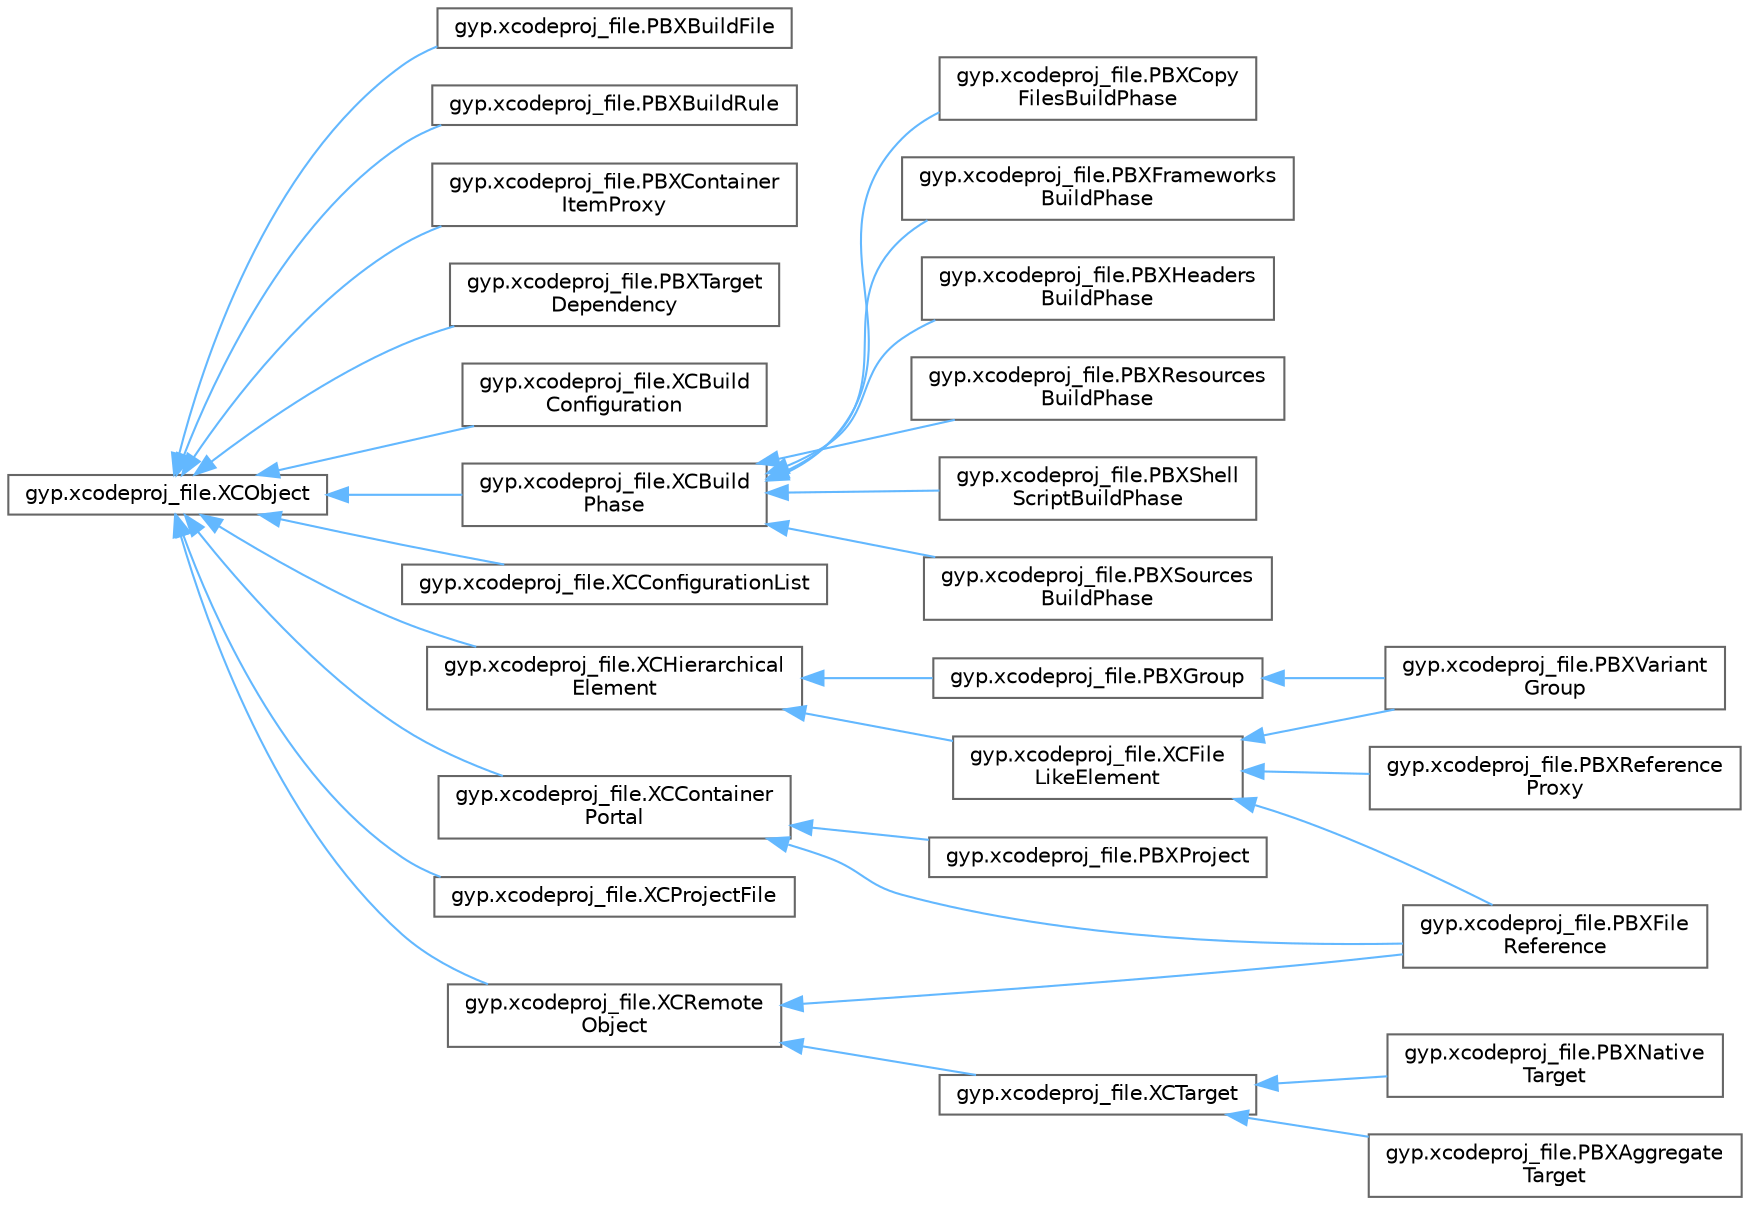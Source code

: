 digraph "Graphical Class Hierarchy"
{
 // LATEX_PDF_SIZE
  bgcolor="transparent";
  edge [fontname=Helvetica,fontsize=10,labelfontname=Helvetica,labelfontsize=10];
  node [fontname=Helvetica,fontsize=10,shape=box,height=0.2,width=0.4];
  rankdir="LR";
  Node0 [id="Node000000",label="gyp.xcodeproj_file.XCObject",height=0.2,width=0.4,color="grey40", fillcolor="white", style="filled",URL="$classgyp_1_1xcodeproj__file_1_1_x_c_object.html",tooltip=" "];
  Node0 -> Node1 [id="edge15_Node000000_Node000001",dir="back",color="steelblue1",style="solid",tooltip=" "];
  Node1 [id="Node000001",label="gyp.xcodeproj_file.PBXBuildFile",height=0.2,width=0.4,color="grey40", fillcolor="white", style="filled",URL="$classgyp_1_1xcodeproj__file_1_1_p_b_x_build_file.html",tooltip=" "];
  Node0 -> Node2 [id="edge16_Node000000_Node000002",dir="back",color="steelblue1",style="solid",tooltip=" "];
  Node2 [id="Node000002",label="gyp.xcodeproj_file.PBXBuildRule",height=0.2,width=0.4,color="grey40", fillcolor="white", style="filled",URL="$classgyp_1_1xcodeproj__file_1_1_p_b_x_build_rule.html",tooltip=" "];
  Node0 -> Node3 [id="edge17_Node000000_Node000003",dir="back",color="steelblue1",style="solid",tooltip=" "];
  Node3 [id="Node000003",label="gyp.xcodeproj_file.PBXContainer\lItemProxy",height=0.2,width=0.4,color="grey40", fillcolor="white", style="filled",URL="$classgyp_1_1xcodeproj__file_1_1_p_b_x_container_item_proxy.html",tooltip=" "];
  Node0 -> Node4 [id="edge18_Node000000_Node000004",dir="back",color="steelblue1",style="solid",tooltip=" "];
  Node4 [id="Node000004",label="gyp.xcodeproj_file.PBXTarget\lDependency",height=0.2,width=0.4,color="grey40", fillcolor="white", style="filled",URL="$classgyp_1_1xcodeproj__file_1_1_p_b_x_target_dependency.html",tooltip=" "];
  Node0 -> Node5 [id="edge19_Node000000_Node000005",dir="back",color="steelblue1",style="solid",tooltip=" "];
  Node5 [id="Node000005",label="gyp.xcodeproj_file.XCBuild\lConfiguration",height=0.2,width=0.4,color="grey40", fillcolor="white", style="filled",URL="$classgyp_1_1xcodeproj__file_1_1_x_c_build_configuration.html",tooltip=" "];
  Node0 -> Node6 [id="edge20_Node000000_Node000006",dir="back",color="steelblue1",style="solid",tooltip=" "];
  Node6 [id="Node000006",label="gyp.xcodeproj_file.XCBuild\lPhase",height=0.2,width=0.4,color="grey40", fillcolor="white", style="filled",URL="$classgyp_1_1xcodeproj__file_1_1_x_c_build_phase.html",tooltip=" "];
  Node6 -> Node7 [id="edge21_Node000006_Node000007",dir="back",color="steelblue1",style="solid",tooltip=" "];
  Node7 [id="Node000007",label="gyp.xcodeproj_file.PBXCopy\lFilesBuildPhase",height=0.2,width=0.4,color="grey40", fillcolor="white", style="filled",URL="$classgyp_1_1xcodeproj__file_1_1_p_b_x_copy_files_build_phase.html",tooltip=" "];
  Node6 -> Node8 [id="edge22_Node000006_Node000008",dir="back",color="steelblue1",style="solid",tooltip=" "];
  Node8 [id="Node000008",label="gyp.xcodeproj_file.PBXFrameworks\lBuildPhase",height=0.2,width=0.4,color="grey40", fillcolor="white", style="filled",URL="$classgyp_1_1xcodeproj__file_1_1_p_b_x_frameworks_build_phase.html",tooltip=" "];
  Node6 -> Node9 [id="edge23_Node000006_Node000009",dir="back",color="steelblue1",style="solid",tooltip=" "];
  Node9 [id="Node000009",label="gyp.xcodeproj_file.PBXHeaders\lBuildPhase",height=0.2,width=0.4,color="grey40", fillcolor="white", style="filled",URL="$classgyp_1_1xcodeproj__file_1_1_p_b_x_headers_build_phase.html",tooltip=" "];
  Node6 -> Node10 [id="edge24_Node000006_Node000010",dir="back",color="steelblue1",style="solid",tooltip=" "];
  Node10 [id="Node000010",label="gyp.xcodeproj_file.PBXResources\lBuildPhase",height=0.2,width=0.4,color="grey40", fillcolor="white", style="filled",URL="$classgyp_1_1xcodeproj__file_1_1_p_b_x_resources_build_phase.html",tooltip=" "];
  Node6 -> Node11 [id="edge25_Node000006_Node000011",dir="back",color="steelblue1",style="solid",tooltip=" "];
  Node11 [id="Node000011",label="gyp.xcodeproj_file.PBXShell\lScriptBuildPhase",height=0.2,width=0.4,color="grey40", fillcolor="white", style="filled",URL="$classgyp_1_1xcodeproj__file_1_1_p_b_x_shell_script_build_phase.html",tooltip=" "];
  Node6 -> Node12 [id="edge26_Node000006_Node000012",dir="back",color="steelblue1",style="solid",tooltip=" "];
  Node12 [id="Node000012",label="gyp.xcodeproj_file.PBXSources\lBuildPhase",height=0.2,width=0.4,color="grey40", fillcolor="white", style="filled",URL="$classgyp_1_1xcodeproj__file_1_1_p_b_x_sources_build_phase.html",tooltip=" "];
  Node0 -> Node13 [id="edge27_Node000000_Node000013",dir="back",color="steelblue1",style="solid",tooltip=" "];
  Node13 [id="Node000013",label="gyp.xcodeproj_file.XCConfigurationList",height=0.2,width=0.4,color="grey40", fillcolor="white", style="filled",URL="$classgyp_1_1xcodeproj__file_1_1_x_c_configuration_list.html",tooltip=" "];
  Node0 -> Node14 [id="edge28_Node000000_Node000014",dir="back",color="steelblue1",style="solid",tooltip=" "];
  Node14 [id="Node000014",label="gyp.xcodeproj_file.XCContainer\lPortal",height=0.2,width=0.4,color="grey40", fillcolor="white", style="filled",URL="$classgyp_1_1xcodeproj__file_1_1_x_c_container_portal.html",tooltip=" "];
  Node14 -> Node15 [id="edge29_Node000014_Node000015",dir="back",color="steelblue1",style="solid",tooltip=" "];
  Node15 [id="Node000015",label="gyp.xcodeproj_file.PBXFile\lReference",height=0.2,width=0.4,color="grey40", fillcolor="white", style="filled",URL="$classgyp_1_1xcodeproj__file_1_1_p_b_x_file_reference.html",tooltip=" "];
  Node14 -> Node25 [id="edge30_Node000014_Node000025",dir="back",color="steelblue1",style="solid",tooltip=" "];
  Node25 [id="Node000025",label="gyp.xcodeproj_file.PBXProject",height=0.2,width=0.4,color="grey40", fillcolor="white", style="filled",URL="$classgyp_1_1xcodeproj__file_1_1_p_b_x_project.html",tooltip=" "];
  Node0 -> Node20 [id="edge31_Node000000_Node000020",dir="back",color="steelblue1",style="solid",tooltip=" "];
  Node20 [id="Node000020",label="gyp.xcodeproj_file.XCHierarchical\lElement",height=0.2,width=0.4,color="grey40", fillcolor="white", style="filled",URL="$classgyp_1_1xcodeproj__file_1_1_x_c_hierarchical_element.html",tooltip=" "];
  Node20 -> Node19 [id="edge32_Node000020_Node000019",dir="back",color="steelblue1",style="solid",tooltip=" "];
  Node19 [id="Node000019",label="gyp.xcodeproj_file.PBXGroup",height=0.2,width=0.4,color="grey40", fillcolor="white", style="filled",URL="$classgyp_1_1xcodeproj__file_1_1_p_b_x_group.html",tooltip=" "];
  Node19 -> Node18 [id="edge33_Node000019_Node000018",dir="back",color="steelblue1",style="solid",tooltip=" "];
  Node18 [id="Node000018",label="gyp.xcodeproj_file.PBXVariant\lGroup",height=0.2,width=0.4,color="grey40", fillcolor="white", style="filled",URL="$classgyp_1_1xcodeproj__file_1_1_p_b_x_variant_group.html",tooltip=" "];
  Node20 -> Node16 [id="edge34_Node000020_Node000016",dir="back",color="steelblue1",style="solid",tooltip=" "];
  Node16 [id="Node000016",label="gyp.xcodeproj_file.XCFile\lLikeElement",height=0.2,width=0.4,color="grey40", fillcolor="white", style="filled",URL="$classgyp_1_1xcodeproj__file_1_1_x_c_file_like_element.html",tooltip=" "];
  Node16 -> Node15 [id="edge35_Node000016_Node000015",dir="back",color="steelblue1",style="solid",tooltip=" "];
  Node16 -> Node17 [id="edge36_Node000016_Node000017",dir="back",color="steelblue1",style="solid",tooltip=" "];
  Node17 [id="Node000017",label="gyp.xcodeproj_file.PBXReference\lProxy",height=0.2,width=0.4,color="grey40", fillcolor="white", style="filled",URL="$classgyp_1_1xcodeproj__file_1_1_p_b_x_reference_proxy.html",tooltip=" "];
  Node16 -> Node18 [id="edge37_Node000016_Node000018",dir="back",color="steelblue1",style="solid",tooltip=" "];
  Node0 -> Node26 [id="edge38_Node000000_Node000026",dir="back",color="steelblue1",style="solid",tooltip=" "];
  Node26 [id="Node000026",label="gyp.xcodeproj_file.XCProjectFile",height=0.2,width=0.4,color="grey40", fillcolor="white", style="filled",URL="$classgyp_1_1xcodeproj__file_1_1_x_c_project_file.html",tooltip=" "];
  Node0 -> Node21 [id="edge39_Node000000_Node000021",dir="back",color="steelblue1",style="solid",tooltip=" "];
  Node21 [id="Node000021",label="gyp.xcodeproj_file.XCRemote\lObject",height=0.2,width=0.4,color="grey40", fillcolor="white", style="filled",URL="$classgyp_1_1xcodeproj__file_1_1_x_c_remote_object.html",tooltip=" "];
  Node21 -> Node15 [id="edge40_Node000021_Node000015",dir="back",color="steelblue1",style="solid",tooltip=" "];
  Node21 -> Node22 [id="edge41_Node000021_Node000022",dir="back",color="steelblue1",style="solid",tooltip=" "];
  Node22 [id="Node000022",label="gyp.xcodeproj_file.XCTarget",height=0.2,width=0.4,color="grey40", fillcolor="white", style="filled",URL="$classgyp_1_1xcodeproj__file_1_1_x_c_target.html",tooltip=" "];
  Node22 -> Node23 [id="edge42_Node000022_Node000023",dir="back",color="steelblue1",style="solid",tooltip=" "];
  Node23 [id="Node000023",label="gyp.xcodeproj_file.PBXAggregate\lTarget",height=0.2,width=0.4,color="grey40", fillcolor="white", style="filled",URL="$classgyp_1_1xcodeproj__file_1_1_p_b_x_aggregate_target.html",tooltip=" "];
  Node22 -> Node24 [id="edge43_Node000022_Node000024",dir="back",color="steelblue1",style="solid",tooltip=" "];
  Node24 [id="Node000024",label="gyp.xcodeproj_file.PBXNative\lTarget",height=0.2,width=0.4,color="grey40", fillcolor="white", style="filled",URL="$classgyp_1_1xcodeproj__file_1_1_p_b_x_native_target.html",tooltip=" "];
}
